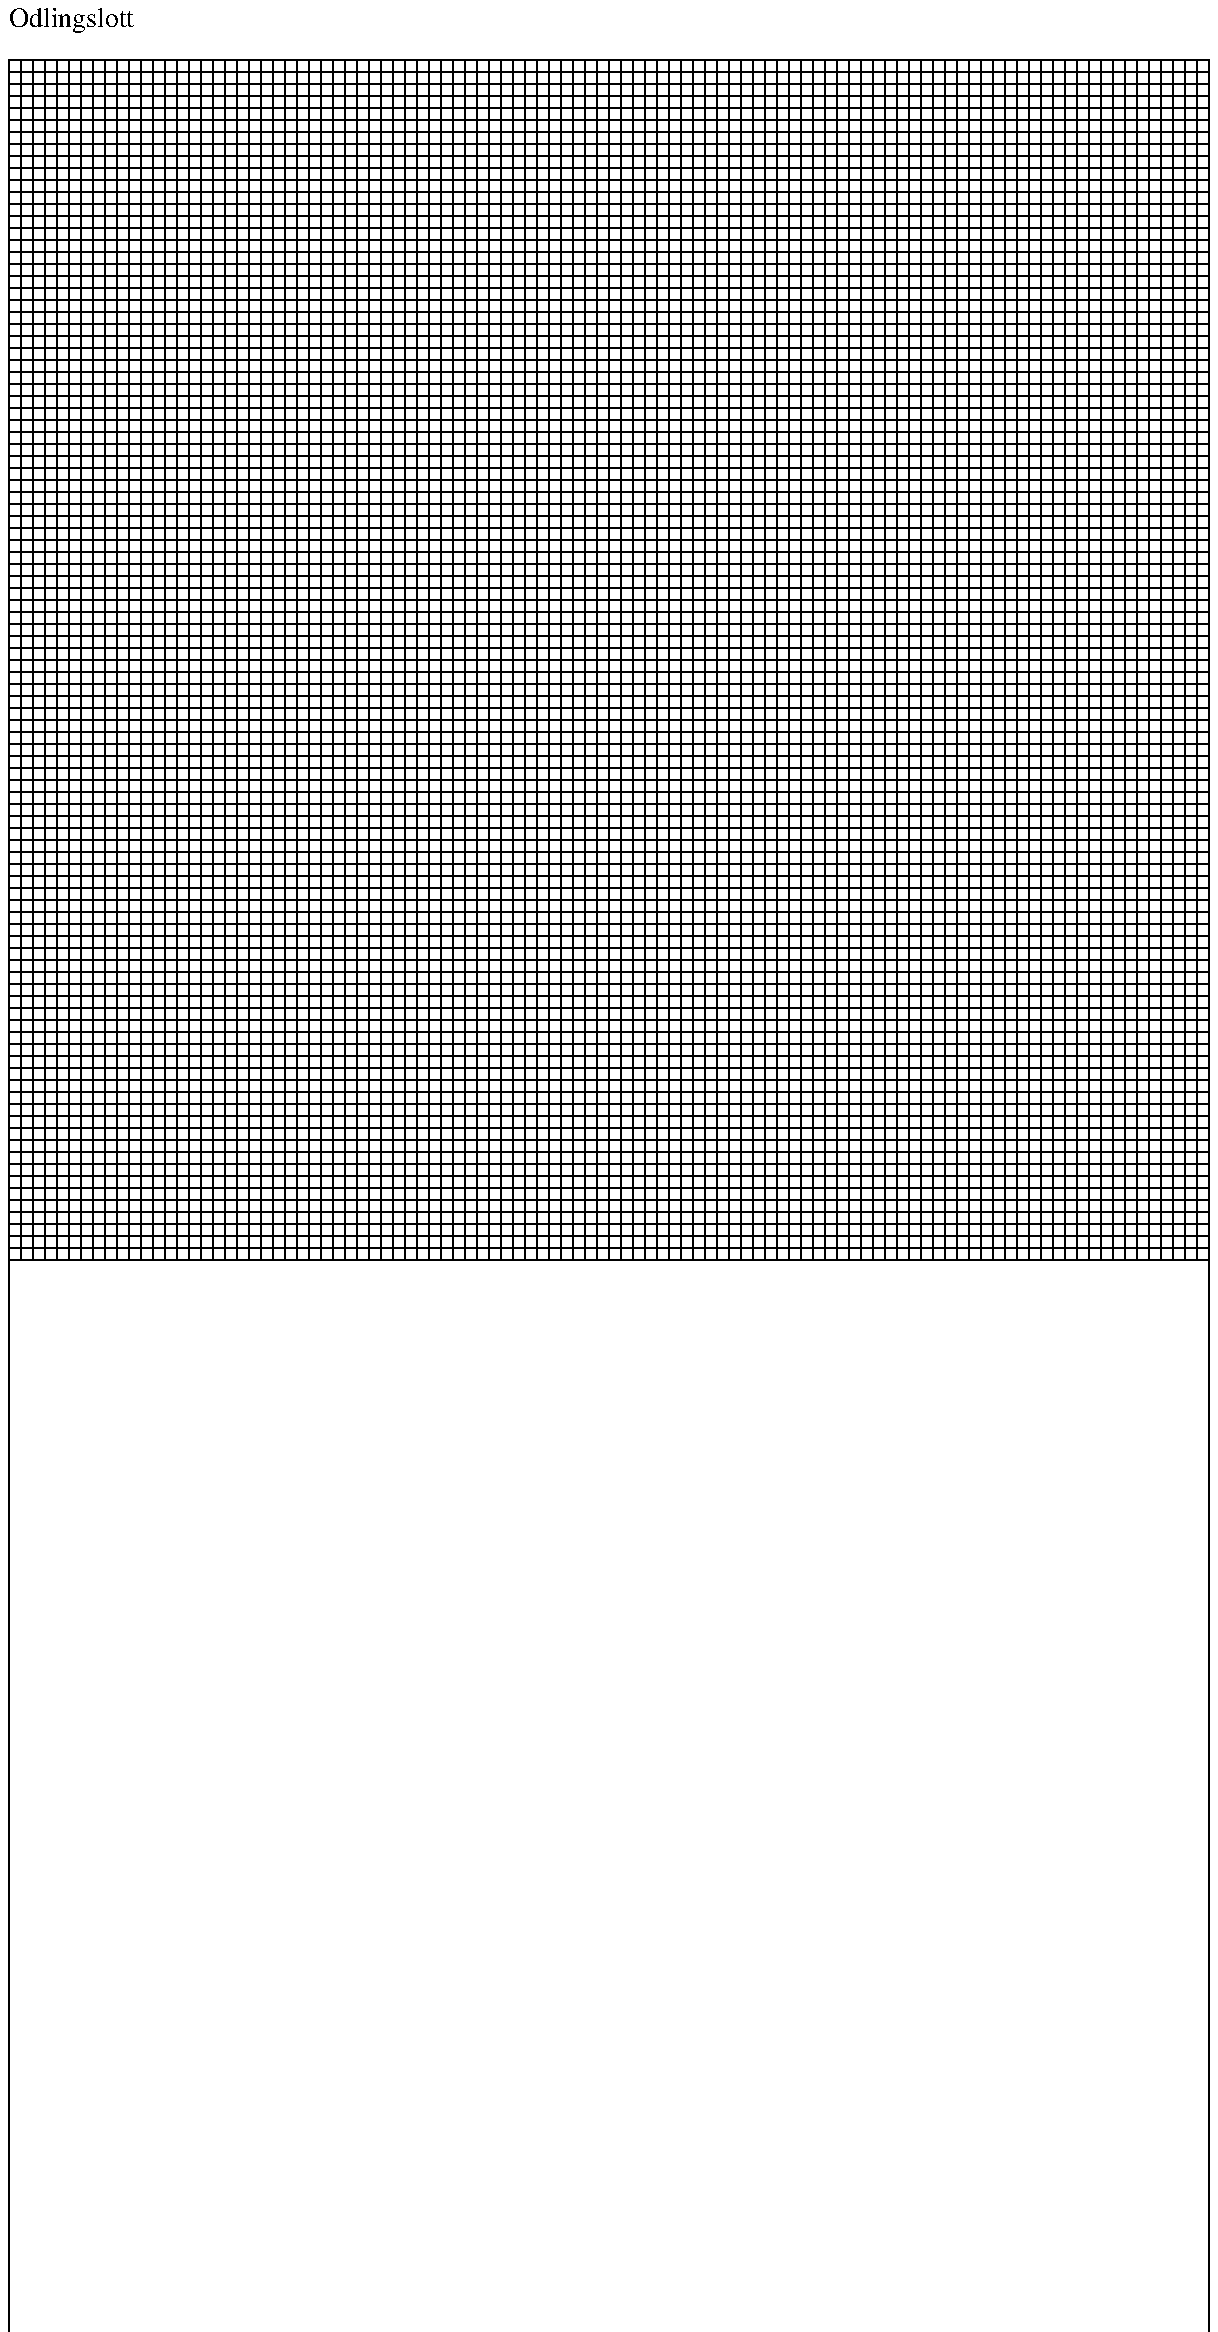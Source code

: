 .LP
Odlingslott
.PS 6
scale = 2.54
LOTT: [
      box width 10 height 10 with .nw at 0,0
      for y = 0 to 10 by 0.1 do {
      	  line from last box .nw + (0,y) to last box .nw + (10,y)
      }
      for x = 0 to 10 by 0.1 do {
          line from last box .nw + (x,0) to last box .nw + (x,10)
      }

]
.PE

